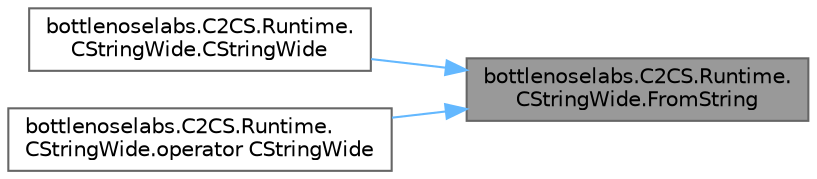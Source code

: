 digraph "bottlenoselabs.C2CS.Runtime.CStringWide.FromString"
{
 // LATEX_PDF_SIZE
  bgcolor="transparent";
  edge [fontname=Helvetica,fontsize=10,labelfontname=Helvetica,labelfontsize=10];
  node [fontname=Helvetica,fontsize=10,shape=box,height=0.2,width=0.4];
  rankdir="RL";
  Node1 [id="Node000001",label="bottlenoselabs.C2CS.Runtime.\lCStringWide.FromString",height=0.2,width=0.4,color="gray40", fillcolor="grey60", style="filled", fontcolor="black",tooltip="Converts a C string pointer (one dimensional byte array terminated by a 0x0) for a specified string b..."];
  Node1 -> Node2 [id="edge1_Node000001_Node000002",dir="back",color="steelblue1",style="solid",tooltip=" "];
  Node2 [id="Node000002",label="bottlenoselabs.C2CS.Runtime.\lCStringWide.CStringWide",height=0.2,width=0.4,color="grey40", fillcolor="white", style="filled",URL="$structbottlenoselabs_1_1_c2_c_s_1_1_runtime_1_1_c_string_wide.html#a472b874e8b443150797bb42c00d7f735",tooltip="Initializes a new instance of the CStringWide struct."];
  Node1 -> Node3 [id="edge2_Node000001_Node000003",dir="back",color="steelblue1",style="solid",tooltip=" "];
  Node3 [id="Node000003",label="bottlenoselabs.C2CS.Runtime.\lCStringWide.operator CStringWide",height=0.2,width=0.4,color="grey40", fillcolor="white", style="filled",URL="$structbottlenoselabs_1_1_c2_c_s_1_1_runtime_1_1_c_string_wide.html#a996a90d673f32b882c46043624419eae",tooltip="Performs an explicit conversion from a string to a CStringWide."];
}
